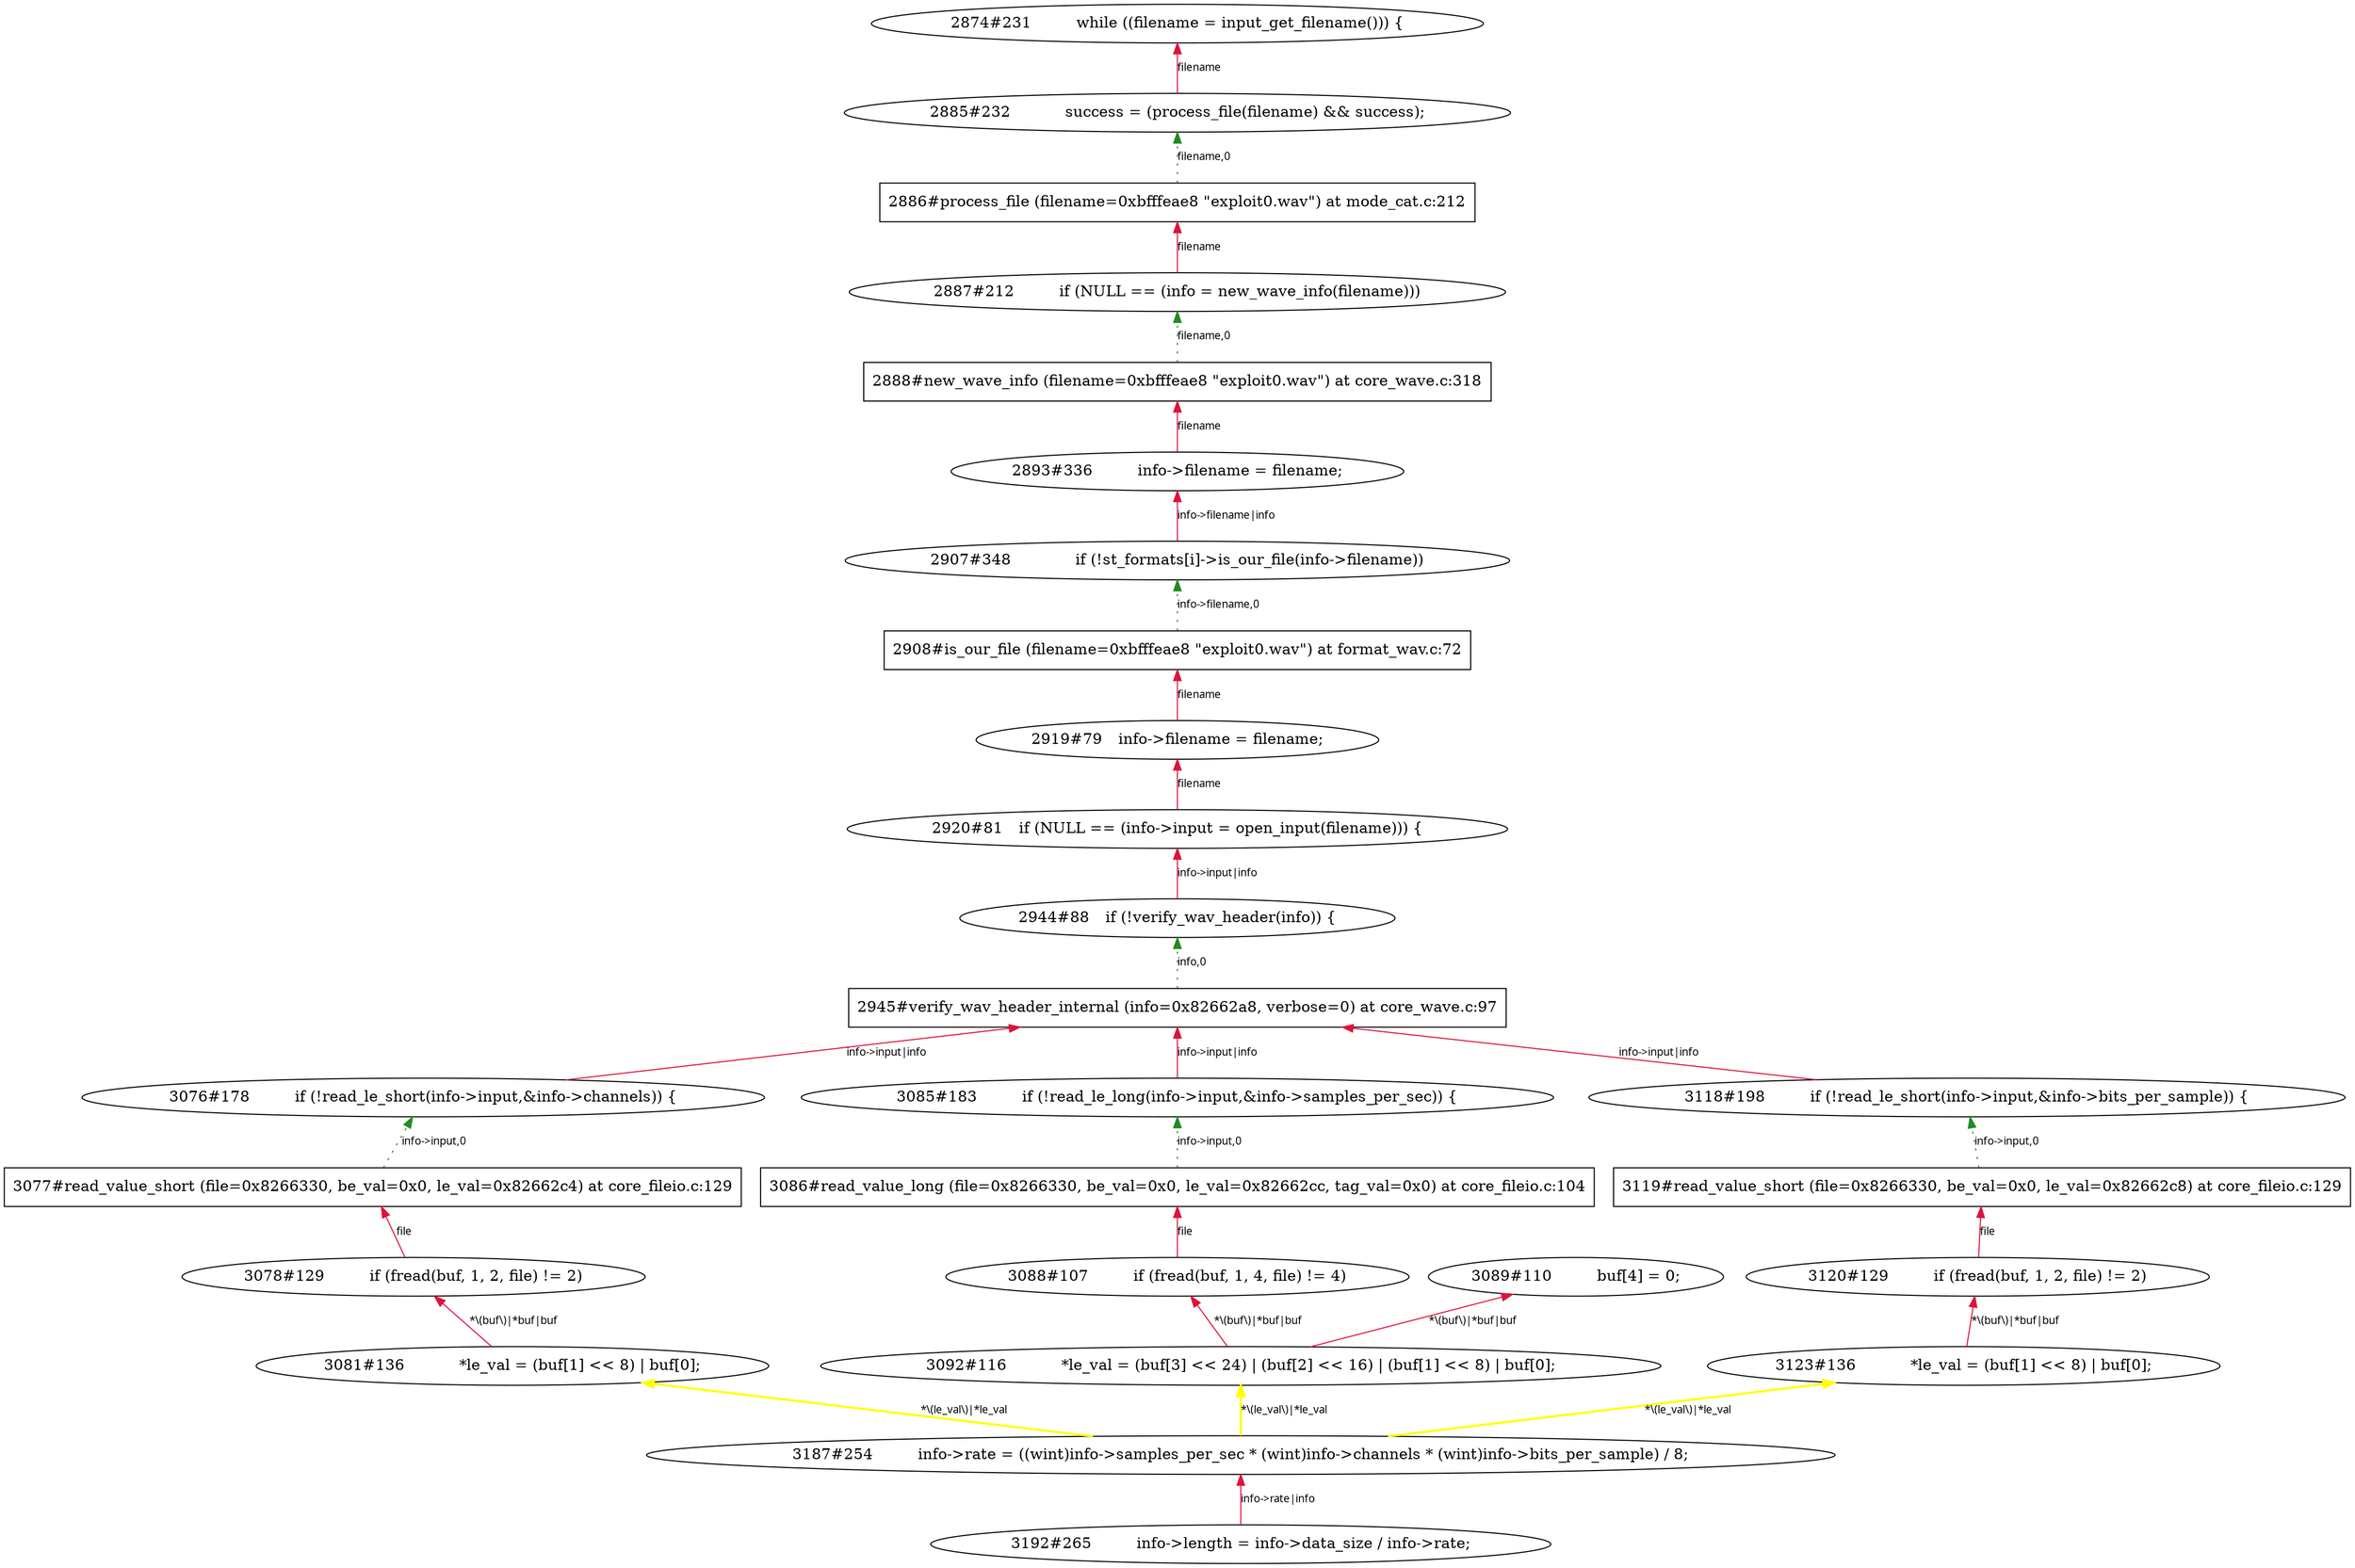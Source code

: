 digraph tiantgraph{
rankdir="BT";
"2945#verify_wav_header_internal (info=0x82662a8, verbose=0) at core_wave.c:97"[shape="record"];
"3076#178	  if (!read_le_short(info->input,&info->channels)) \{";
"3077#read_value_short (file=0x8266330, be_val=0x0, le_val=0x82662c4) at core_fileio.c:129"[shape="record"];
"3078#129	  if (fread(buf, 1, 2, file) != 2)";
"3081#136	    *le_val = (buf[1] << 8) | buf[0];";
"3085#183	  if (!read_le_long(info->input,&info->samples_per_sec)) \{";
"3086#read_value_long (file=0x8266330, be_val=0x0, le_val=0x82662cc, tag_val=0x0) at core_fileio.c:104"[shape="record"];
"3088#107	  if (fread(buf, 1, 4, file) != 4)";
"3089#110	  buf[4] = 0;";
"3092#116	    *le_val = (buf[3] << 24) | (buf[2] << 16) | (buf[1] << 8) | buf[0];";
"3118#198	  if (!read_le_short(info->input,&info->bits_per_sample)) \{";
"3119#read_value_short (file=0x8266330, be_val=0x0, le_val=0x82662c8) at core_fileio.c:129"[shape="record"];
"3120#129	  if (fread(buf, 1, 2, file) != 2)";
"3123#136	    *le_val = (buf[1] << 8) | buf[0];";
"2874#231	  while ((filename = input_get_filename())) \{";
"2885#232	    success = (process_file(filename) && success);";
"2886#process_file (filename=0xbfffeae8 \"exploit0.wav\") at mode_cat.c:212"[shape="record"];
"2887#212	  if (NULL == (info = new_wave_info(filename)))";
"2888#new_wave_info (filename=0xbfffeae8 \"exploit0.wav\") at core_wave.c:318"[shape="record"];
"2893#336	  info->filename = filename;";
"2907#348	      if (!st_formats[i]->is_our_file(info->filename))";
"2908#is_our_file (filename=0xbfffeae8 \"exploit0.wav\") at format_wav.c:72"[shape="record"];
"2919#79	  info->filename = filename;";
"2920#81	  if (NULL == (info->input = open_input(filename))) \{";
"3187#254	  info->rate = ((wint)info->samples_per_sec * (wint)info->channels * (wint)info->bits_per_sample) / 8;";
"3192#265	  info->length = info->data_size / info->rate;";
"2944#88	  if (!verify_wav_header(info)) \{";
edge [fontname = "Verdana", fontsize = 10, color="crimson", style="solid"];
"3076#178	  if (!read_le_short(info->input,&info->channels)) \{"->"2945#verify_wav_header_internal (info=0x82662a8, verbose=0) at core_wave.c:97"[label="info->input|info"];
"2885#232	    success = (process_file(filename) && success);"->"2874#231	  while ((filename = input_get_filename())) \{"[label="filename"];
"3078#129	  if (fread(buf, 1, 2, file) != 2)"->"3077#read_value_short (file=0x8266330, be_val=0x0, le_val=0x82662c4) at core_fileio.c:129"[label="file"];
"2919#79	  info->filename = filename;"->"2908#is_our_file (filename=0xbfffeae8 \"exploit0.wav\") at format_wav.c:72"[label="filename"];
"2920#81	  if (NULL == (info->input = open_input(filename))) \{"->"2919#79	  info->filename = filename;"[label="filename"];
"3081#136	    *le_val = (buf[1] << 8) | buf[0];"->"3078#129	  if (fread(buf, 1, 2, file) != 2)"[label="*\\(buf\\)|*buf|buf"];
"2893#336	  info->filename = filename;"->"2888#new_wave_info (filename=0xbfffeae8 \"exploit0.wav\") at core_wave.c:318"[label="filename"];
"3085#183	  if (!read_le_long(info->input,&info->samples_per_sec)) \{"->"2945#verify_wav_header_internal (info=0x82662a8, verbose=0) at core_wave.c:97"[label="info->input|info"];
"3118#198	  if (!read_le_short(info->input,&info->bits_per_sample)) \{"->"2945#verify_wav_header_internal (info=0x82662a8, verbose=0) at core_wave.c:97"[label="info->input|info"];
"3088#107	  if (fread(buf, 1, 4, file) != 4)"->"3086#read_value_long (file=0x8266330, be_val=0x0, le_val=0x82662cc, tag_val=0x0) at core_fileio.c:104"[label="file"];
"3123#136	    *le_val = (buf[1] << 8) | buf[0];"->"3120#129	  if (fread(buf, 1, 2, file) != 2)"[label="*\\(buf\\)|*buf|buf"];
"3092#116	    *le_val = (buf[3] << 24) | (buf[2] << 16) | (buf[1] << 8) | buf[0];"->"3088#107	  if (fread(buf, 1, 4, file) != 4)"[label="*\\(buf\\)|*buf|buf"];
"3092#116	    *le_val = (buf[3] << 24) | (buf[2] << 16) | (buf[1] << 8) | buf[0];"->"3089#110	  buf[4] = 0;"[label="*\\(buf\\)|*buf|buf"];
"2887#212	  if (NULL == (info = new_wave_info(filename)))"->"2886#process_file (filename=0xbfffeae8 \"exploit0.wav\") at mode_cat.c:212"[label="filename"];
"3192#265	  info->length = info->data_size / info->rate;"->"3187#254	  info->rate = ((wint)info->samples_per_sec * (wint)info->channels * (wint)info->bits_per_sample) / 8;"[label="info->rate|info"];
"2907#348	      if (!st_formats[i]->is_our_file(info->filename))"->"2893#336	  info->filename = filename;"[label="info->filename|info"];
"3120#129	  if (fread(buf, 1, 2, file) != 2)"->"3119#read_value_short (file=0x8266330, be_val=0x0, le_val=0x82662c8) at core_fileio.c:129"[label="file"];
"2944#88	  if (!verify_wav_header(info)) \{"->"2920#81	  if (NULL == (info->input = open_input(filename))) \{"[label="info->input|info"];
"3187#254	  info->rate = ((wint)info->samples_per_sec * (wint)info->channels * (wint)info->bits_per_sample) / 8;"->"3081#136	    *le_val = (buf[1] << 8) | buf[0];"[label="*\\(le_val\\)|*le_val",style="bold", color="yellow"];
"3187#254	  info->rate = ((wint)info->samples_per_sec * (wint)info->channels * (wint)info->bits_per_sample) / 8;"->"3123#136	    *le_val = (buf[1] << 8) | buf[0];"[label="*\\(le_val\\)|*le_val",style="bold", color="yellow"];
"3187#254	  info->rate = ((wint)info->samples_per_sec * (wint)info->channels * (wint)info->bits_per_sample) / 8;"->"3092#116	    *le_val = (buf[3] << 24) | (buf[2] << 16) | (buf[1] << 8) | buf[0];"[label="*\\(le_val\\)|*le_val",style="bold", color="yellow"];
"2945#verify_wav_header_internal (info=0x82662a8, verbose=0) at core_wave.c:97"->"2944#88	  if (!verify_wav_header(info)) \{"[label="info,0",style="dotted", color="forestgreen"];
"3077#read_value_short (file=0x8266330, be_val=0x0, le_val=0x82662c4) at core_fileio.c:129"->"3076#178	  if (!read_le_short(info->input,&info->channels)) \{"[label="info->input,0",style="dotted", color="forestgreen"];
"2886#process_file (filename=0xbfffeae8 \"exploit0.wav\") at mode_cat.c:212"->"2885#232	    success = (process_file(filename) && success);"[label="filename,0",style="dotted", color="forestgreen"];
"2888#new_wave_info (filename=0xbfffeae8 \"exploit0.wav\") at core_wave.c:318"->"2887#212	  if (NULL == (info = new_wave_info(filename)))"[label="filename,0",style="dotted", color="forestgreen"];
"3086#read_value_long (file=0x8266330, be_val=0x0, le_val=0x82662cc, tag_val=0x0) at core_fileio.c:104"->"3085#183	  if (!read_le_long(info->input,&info->samples_per_sec)) \{"[label="info->input,0",style="dotted", color="forestgreen"];
"3119#read_value_short (file=0x8266330, be_val=0x0, le_val=0x82662c8) at core_fileio.c:129"->"3118#198	  if (!read_le_short(info->input,&info->bits_per_sample)) \{"[label="info->input,0",style="dotted", color="forestgreen"];
"2908#is_our_file (filename=0xbfffeae8 \"exploit0.wav\") at format_wav.c:72"->"2907#348	      if (!st_formats[i]->is_our_file(info->filename))"[label="info->filename,0",style="dotted", color="forestgreen"];
}